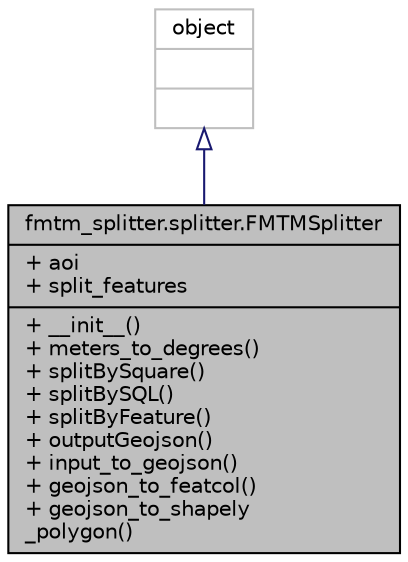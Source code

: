 digraph "fmtm_splitter.splitter.FMTMSplitter"
{
 // LATEX_PDF_SIZE
  edge [fontname="Helvetica",fontsize="10",labelfontname="Helvetica",labelfontsize="10"];
  node [fontname="Helvetica",fontsize="10",shape=record];
  Node1 [label="{fmtm_splitter.splitter.FMTMSplitter\n|+ aoi\l+ split_features\l|+ __init__()\l+ meters_to_degrees()\l+ splitBySquare()\l+ splitBySQL()\l+ splitByFeature()\l+ outputGeojson()\l+ input_to_geojson()\l+ geojson_to_featcol()\l+ geojson_to_shapely\l_polygon()\l}",height=0.2,width=0.4,color="black", fillcolor="grey75", style="filled", fontcolor="black",tooltip=" "];
  Node2 -> Node1 [dir="back",color="midnightblue",fontsize="10",style="solid",arrowtail="onormal",fontname="Helvetica"];
  Node2 [label="{object\n||}",height=0.2,width=0.4,color="grey75", fillcolor="white", style="filled",tooltip=" "];
}
